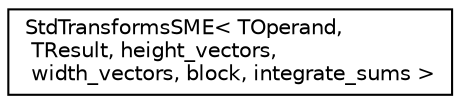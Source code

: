 digraph "Graphical Class Hierarchy"
{
 // LATEX_PDF_SIZE
  edge [fontname="Helvetica",fontsize="10",labelfontname="Helvetica",labelfontsize="10"];
  node [fontname="Helvetica",fontsize="10",shape=record];
  rankdir="LR";
  Node0 [label="StdTransformsSME\< TOperand,\l TResult, height_vectors,\l width_vectors, block, integrate_sums \>",height=0.2,width=0.4,color="black", fillcolor="white", style="filled",URL="$classarm__gemm_1_1_std_transforms_s_m_e.xhtml",tooltip=" "];
}
